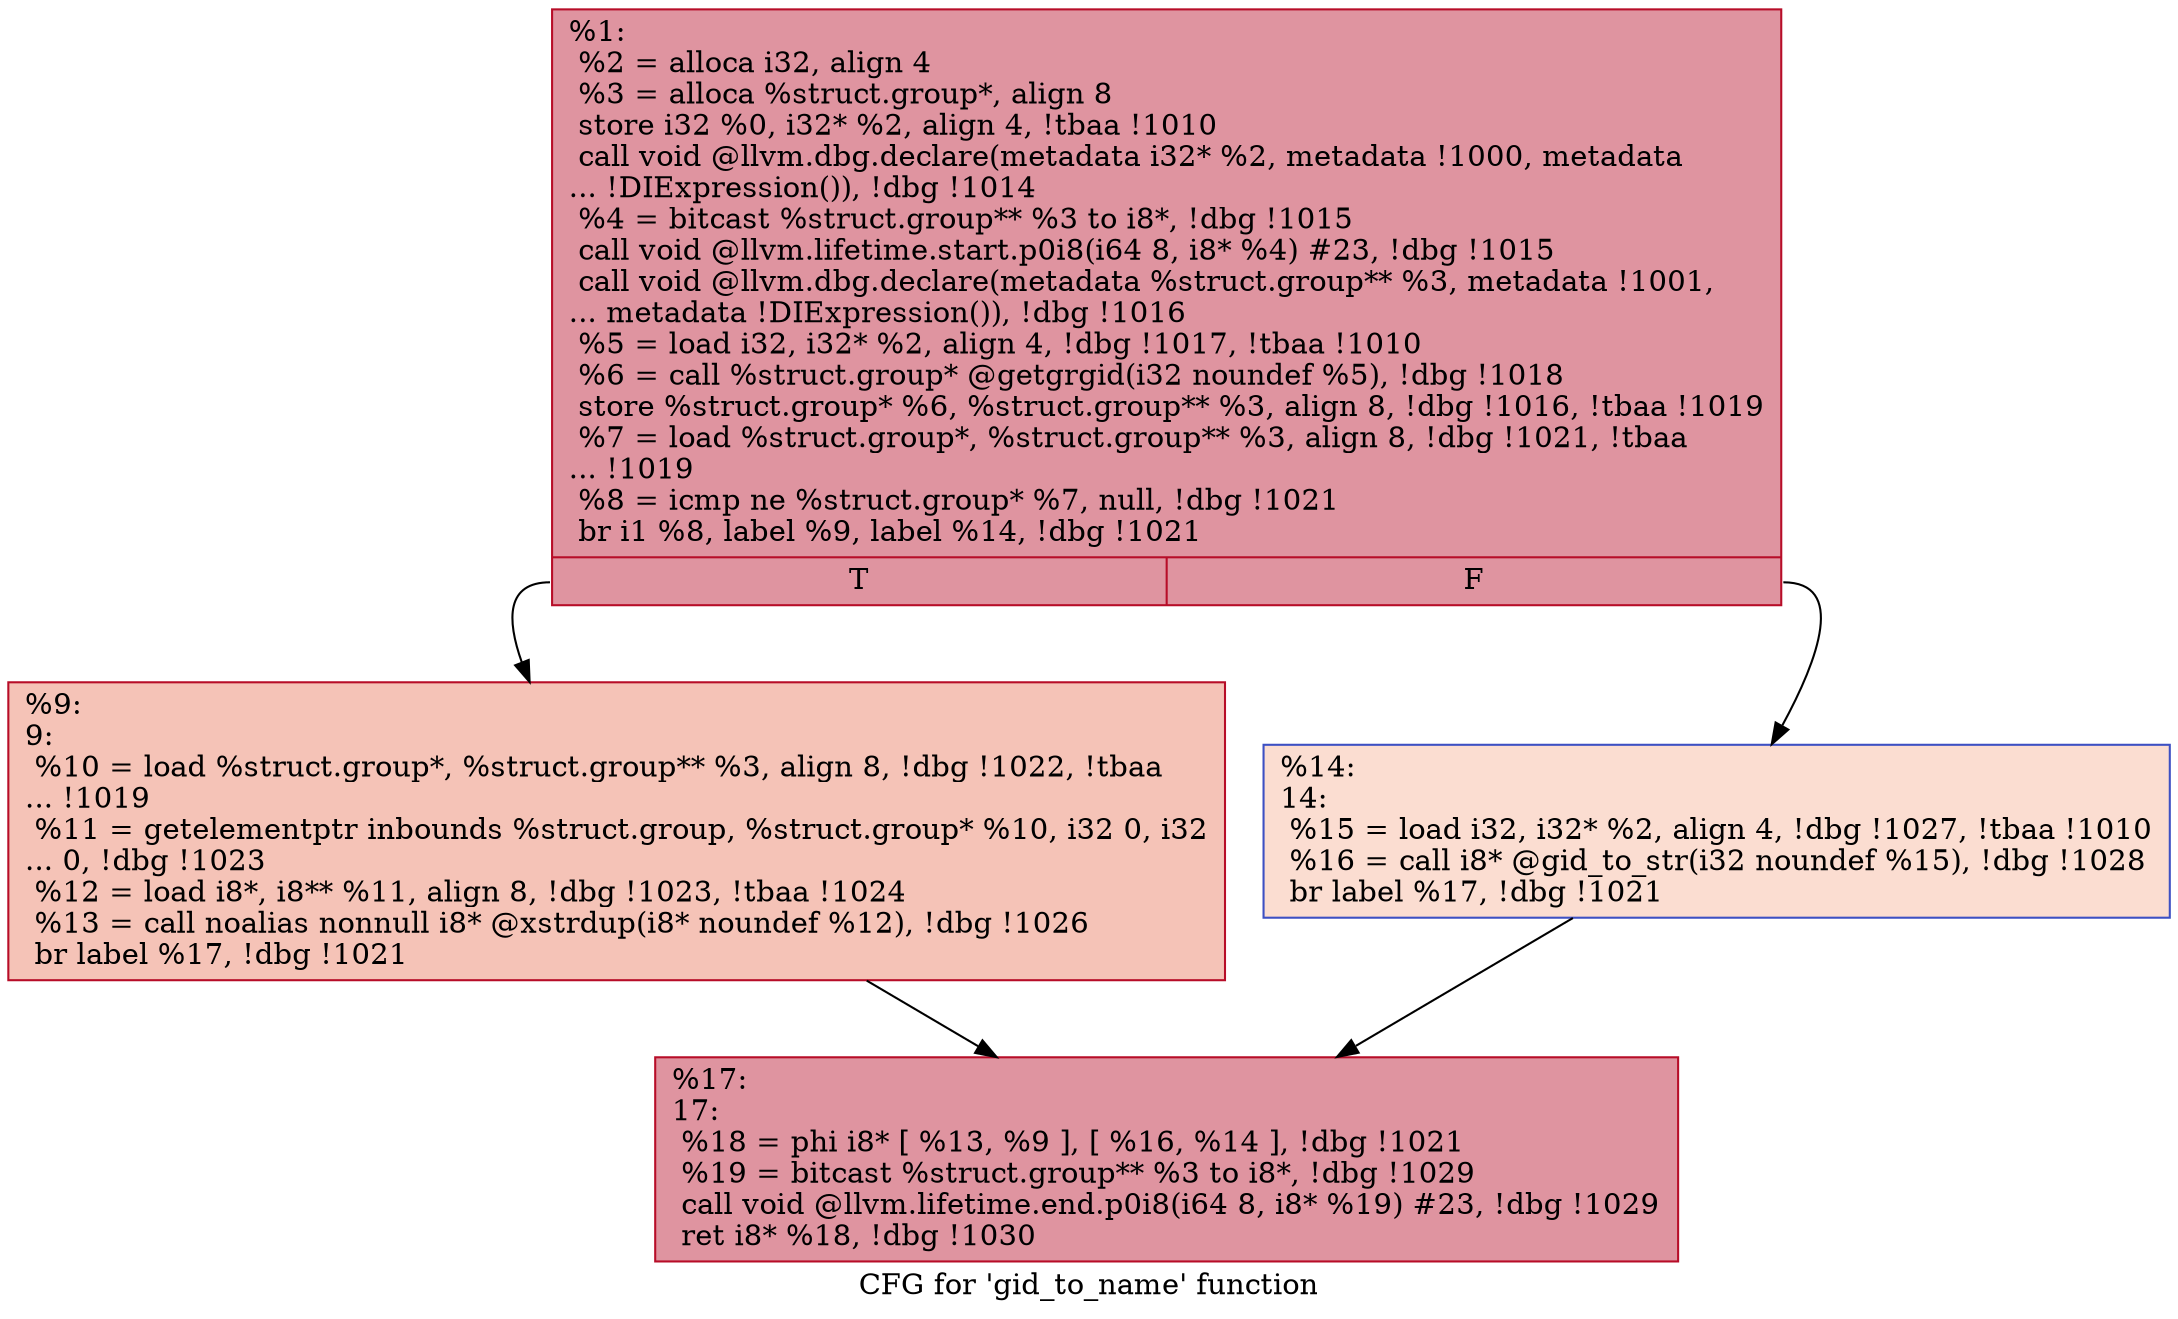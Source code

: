 digraph "CFG for 'gid_to_name' function" {
	label="CFG for 'gid_to_name' function";

	Node0x2064f90 [shape=record,color="#b70d28ff", style=filled, fillcolor="#b70d2870",label="{%1:\l  %2 = alloca i32, align 4\l  %3 = alloca %struct.group*, align 8\l  store i32 %0, i32* %2, align 4, !tbaa !1010\l  call void @llvm.dbg.declare(metadata i32* %2, metadata !1000, metadata\l... !DIExpression()), !dbg !1014\l  %4 = bitcast %struct.group** %3 to i8*, !dbg !1015\l  call void @llvm.lifetime.start.p0i8(i64 8, i8* %4) #23, !dbg !1015\l  call void @llvm.dbg.declare(metadata %struct.group** %3, metadata !1001,\l... metadata !DIExpression()), !dbg !1016\l  %5 = load i32, i32* %2, align 4, !dbg !1017, !tbaa !1010\l  %6 = call %struct.group* @getgrgid(i32 noundef %5), !dbg !1018\l  store %struct.group* %6, %struct.group** %3, align 8, !dbg !1016, !tbaa !1019\l  %7 = load %struct.group*, %struct.group** %3, align 8, !dbg !1021, !tbaa\l... !1019\l  %8 = icmp ne %struct.group* %7, null, !dbg !1021\l  br i1 %8, label %9, label %14, !dbg !1021\l|{<s0>T|<s1>F}}"];
	Node0x2064f90:s0 -> Node0x2065010;
	Node0x2064f90:s1 -> Node0x2065060;
	Node0x2065010 [shape=record,color="#b70d28ff", style=filled, fillcolor="#e8765c70",label="{%9:\l9:                                                \l  %10 = load %struct.group*, %struct.group** %3, align 8, !dbg !1022, !tbaa\l... !1019\l  %11 = getelementptr inbounds %struct.group, %struct.group* %10, i32 0, i32\l... 0, !dbg !1023\l  %12 = load i8*, i8** %11, align 8, !dbg !1023, !tbaa !1024\l  %13 = call noalias nonnull i8* @xstrdup(i8* noundef %12), !dbg !1026\l  br label %17, !dbg !1021\l}"];
	Node0x2065010 -> Node0x20650b0;
	Node0x2065060 [shape=record,color="#3d50c3ff", style=filled, fillcolor="#f7b39670",label="{%14:\l14:                                               \l  %15 = load i32, i32* %2, align 4, !dbg !1027, !tbaa !1010\l  %16 = call i8* @gid_to_str(i32 noundef %15), !dbg !1028\l  br label %17, !dbg !1021\l}"];
	Node0x2065060 -> Node0x20650b0;
	Node0x20650b0 [shape=record,color="#b70d28ff", style=filled, fillcolor="#b70d2870",label="{%17:\l17:                                               \l  %18 = phi i8* [ %13, %9 ], [ %16, %14 ], !dbg !1021\l  %19 = bitcast %struct.group** %3 to i8*, !dbg !1029\l  call void @llvm.lifetime.end.p0i8(i64 8, i8* %19) #23, !dbg !1029\l  ret i8* %18, !dbg !1030\l}"];
}
